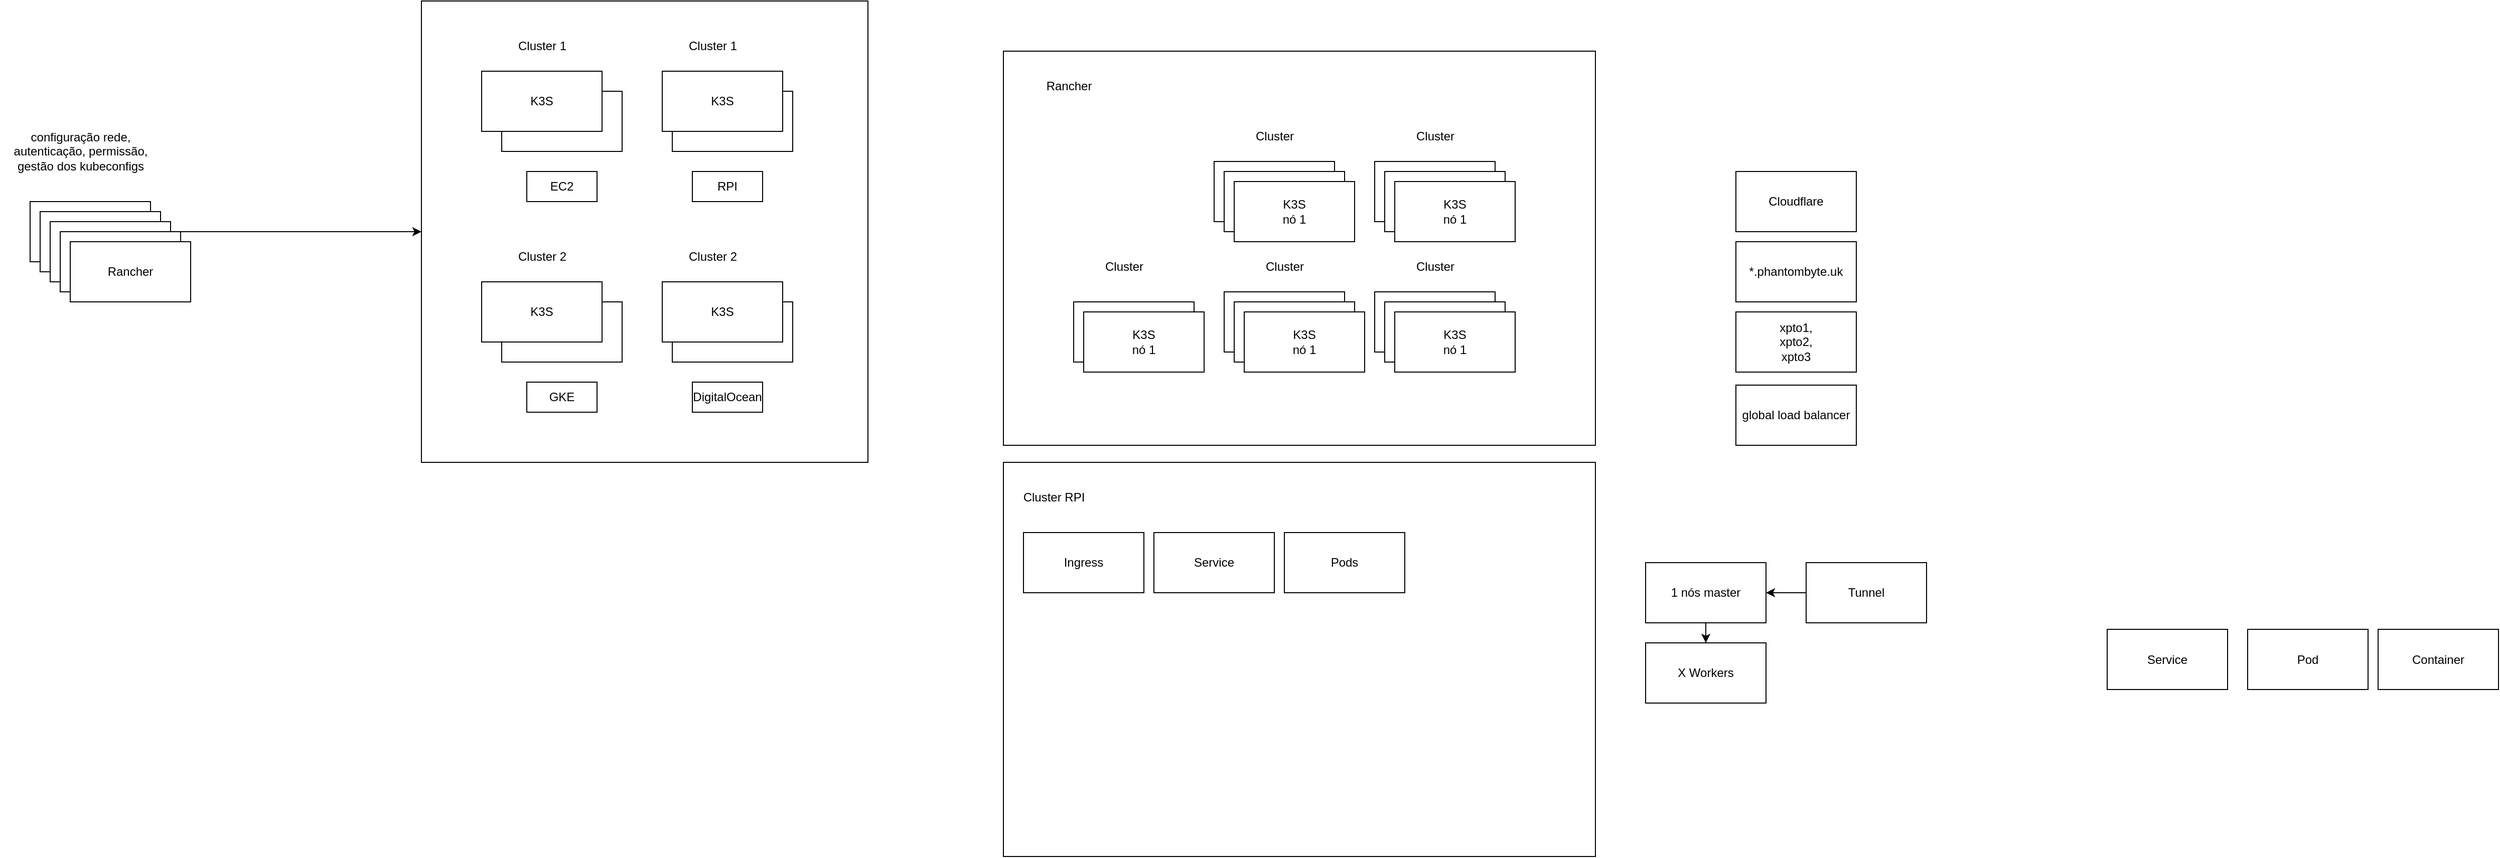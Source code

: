 <mxfile version="24.5.1" type="device">
  <diagram id="L6PCsKOrKIJcm6DnBDM5" name="Page-1">
    <mxGraphModel dx="3975" dy="1145" grid="1" gridSize="10" guides="1" tooltips="1" connect="1" arrows="1" fold="1" page="0" pageScale="1" pageWidth="850" pageHeight="1100" math="0" shadow="0">
      <root>
        <mxCell id="0" />
        <mxCell id="1" parent="0" />
        <mxCell id="6_IEjrvmjjVui2o0k0rT-67" value="" style="whiteSpace=wrap;html=1;" vertex="1" parent="1">
          <mxGeometry x="-1380" y="-80" width="445" height="460" as="geometry" />
        </mxCell>
        <mxCell id="6_IEjrvmjjVui2o0k0rT-33" value="" style="rounded=0;whiteSpace=wrap;html=1;" vertex="1" parent="1">
          <mxGeometry x="-800" y="380" width="590" height="393" as="geometry" />
        </mxCell>
        <mxCell id="6_IEjrvmjjVui2o0k0rT-2" value="K3S" style="rounded=0;whiteSpace=wrap;html=1;" vertex="1" parent="1">
          <mxGeometry x="-740" y="210" width="120" height="60" as="geometry" />
        </mxCell>
        <mxCell id="6_IEjrvmjjVui2o0k0rT-3" value="Cloudflare" style="rounded=0;whiteSpace=wrap;html=1;" vertex="1" parent="1">
          <mxGeometry x="-70" y="90" width="120" height="60" as="geometry" />
        </mxCell>
        <mxCell id="6_IEjrvmjjVui2o0k0rT-4" value="Ingress" style="rounded=0;whiteSpace=wrap;html=1;" vertex="1" parent="1">
          <mxGeometry x="-780" y="450" width="120" height="60" as="geometry" />
        </mxCell>
        <mxCell id="6_IEjrvmjjVui2o0k0rT-5" value="" style="rounded=0;whiteSpace=wrap;html=1;" vertex="1" parent="1">
          <mxGeometry x="-800" y="-30" width="590" height="393" as="geometry" />
        </mxCell>
        <mxCell id="6_IEjrvmjjVui2o0k0rT-6" value="Service" style="rounded=0;whiteSpace=wrap;html=1;" vertex="1" parent="1">
          <mxGeometry x="-650" y="450" width="120" height="60" as="geometry" />
        </mxCell>
        <mxCell id="6_IEjrvmjjVui2o0k0rT-7" value="Rancher" style="text;html=1;align=center;verticalAlign=middle;resizable=0;points=[];autosize=1;strokeColor=none;fillColor=none;" vertex="1" parent="1">
          <mxGeometry x="-770" y="-10" width="70" height="30" as="geometry" />
        </mxCell>
        <mxCell id="6_IEjrvmjjVui2o0k0rT-8" value="K3S" style="rounded=0;whiteSpace=wrap;html=1;" vertex="1" parent="1">
          <mxGeometry x="-730" y="220" width="120" height="60" as="geometry" />
        </mxCell>
        <mxCell id="6_IEjrvmjjVui2o0k0rT-9" value="K3S&lt;div&gt;nó 1&lt;/div&gt;" style="rounded=0;whiteSpace=wrap;html=1;" vertex="1" parent="1">
          <mxGeometry x="-720" y="230" width="120" height="60" as="geometry" />
        </mxCell>
        <mxCell id="6_IEjrvmjjVui2o0k0rT-11" value="Cluster" style="text;html=1;align=center;verticalAlign=middle;resizable=0;points=[];autosize=1;strokeColor=none;fillColor=none;" vertex="1" parent="1">
          <mxGeometry x="-710" y="170" width="60" height="30" as="geometry" />
        </mxCell>
        <mxCell id="6_IEjrvmjjVui2o0k0rT-12" value="K3S" style="rounded=0;whiteSpace=wrap;html=1;" vertex="1" parent="1">
          <mxGeometry x="-580" y="210" width="120" height="60" as="geometry" />
        </mxCell>
        <mxCell id="6_IEjrvmjjVui2o0k0rT-13" value="K3S" style="rounded=0;whiteSpace=wrap;html=1;" vertex="1" parent="1">
          <mxGeometry x="-570" y="220" width="120" height="60" as="geometry" />
        </mxCell>
        <mxCell id="6_IEjrvmjjVui2o0k0rT-14" value="K3S&lt;div&gt;nó 1&lt;/div&gt;" style="rounded=0;whiteSpace=wrap;html=1;" vertex="1" parent="1">
          <mxGeometry x="-560" y="230" width="120" height="60" as="geometry" />
        </mxCell>
        <mxCell id="6_IEjrvmjjVui2o0k0rT-15" value="Cluster" style="text;html=1;align=center;verticalAlign=middle;resizable=0;points=[];autosize=1;strokeColor=none;fillColor=none;" vertex="1" parent="1">
          <mxGeometry x="-550" y="170" width="60" height="30" as="geometry" />
        </mxCell>
        <mxCell id="6_IEjrvmjjVui2o0k0rT-16" value="K3S" style="rounded=0;whiteSpace=wrap;html=1;" vertex="1" parent="1">
          <mxGeometry x="-430" y="210" width="120" height="60" as="geometry" />
        </mxCell>
        <mxCell id="6_IEjrvmjjVui2o0k0rT-17" value="K3S" style="rounded=0;whiteSpace=wrap;html=1;" vertex="1" parent="1">
          <mxGeometry x="-420" y="220" width="120" height="60" as="geometry" />
        </mxCell>
        <mxCell id="6_IEjrvmjjVui2o0k0rT-18" value="K3S&lt;div&gt;nó 1&lt;/div&gt;" style="rounded=0;whiteSpace=wrap;html=1;" vertex="1" parent="1">
          <mxGeometry x="-410" y="230" width="120" height="60" as="geometry" />
        </mxCell>
        <mxCell id="6_IEjrvmjjVui2o0k0rT-19" value="Cluster" style="text;html=1;align=center;verticalAlign=middle;resizable=0;points=[];autosize=1;strokeColor=none;fillColor=none;" vertex="1" parent="1">
          <mxGeometry x="-400" y="170" width="60" height="30" as="geometry" />
        </mxCell>
        <mxCell id="6_IEjrvmjjVui2o0k0rT-20" value="K3S" style="rounded=0;whiteSpace=wrap;html=1;" vertex="1" parent="1">
          <mxGeometry x="-430" y="80" width="120" height="60" as="geometry" />
        </mxCell>
        <mxCell id="6_IEjrvmjjVui2o0k0rT-21" value="K3S" style="rounded=0;whiteSpace=wrap;html=1;" vertex="1" parent="1">
          <mxGeometry x="-420" y="90" width="120" height="60" as="geometry" />
        </mxCell>
        <mxCell id="6_IEjrvmjjVui2o0k0rT-22" value="K3S&lt;div&gt;nó 1&lt;/div&gt;" style="rounded=0;whiteSpace=wrap;html=1;" vertex="1" parent="1">
          <mxGeometry x="-410" y="100" width="120" height="60" as="geometry" />
        </mxCell>
        <mxCell id="6_IEjrvmjjVui2o0k0rT-23" value="Cluster" style="text;html=1;align=center;verticalAlign=middle;resizable=0;points=[];autosize=1;strokeColor=none;fillColor=none;" vertex="1" parent="1">
          <mxGeometry x="-400" y="40" width="60" height="30" as="geometry" />
        </mxCell>
        <mxCell id="6_IEjrvmjjVui2o0k0rT-24" value="K3S" style="rounded=0;whiteSpace=wrap;html=1;" vertex="1" parent="1">
          <mxGeometry x="-590" y="80" width="120" height="60" as="geometry" />
        </mxCell>
        <mxCell id="6_IEjrvmjjVui2o0k0rT-25" value="K3S" style="rounded=0;whiteSpace=wrap;html=1;" vertex="1" parent="1">
          <mxGeometry x="-580" y="90" width="120" height="60" as="geometry" />
        </mxCell>
        <mxCell id="6_IEjrvmjjVui2o0k0rT-26" value="K3S&lt;div&gt;nó 1&lt;/div&gt;" style="rounded=0;whiteSpace=wrap;html=1;" vertex="1" parent="1">
          <mxGeometry x="-570" y="100" width="120" height="60" as="geometry" />
        </mxCell>
        <mxCell id="6_IEjrvmjjVui2o0k0rT-27" value="Cluster" style="text;html=1;align=center;verticalAlign=middle;resizable=0;points=[];autosize=1;strokeColor=none;fillColor=none;" vertex="1" parent="1">
          <mxGeometry x="-560" y="40" width="60" height="30" as="geometry" />
        </mxCell>
        <mxCell id="6_IEjrvmjjVui2o0k0rT-28" value="K3S" style="rounded=0;whiteSpace=wrap;html=1;" vertex="1" parent="1">
          <mxGeometry x="-1130" y="10" width="120" height="60" as="geometry" />
        </mxCell>
        <mxCell id="6_IEjrvmjjVui2o0k0rT-29" value="K3S" style="rounded=0;whiteSpace=wrap;html=1;" vertex="1" parent="1">
          <mxGeometry x="-1140" y="-10" width="120" height="60" as="geometry" />
        </mxCell>
        <mxCell id="6_IEjrvmjjVui2o0k0rT-31" value="Cluster 1" style="text;html=1;align=center;verticalAlign=middle;resizable=0;points=[];autosize=1;strokeColor=none;fillColor=none;" vertex="1" parent="1">
          <mxGeometry x="-1125" y="-50" width="70" height="30" as="geometry" />
        </mxCell>
        <mxCell id="6_IEjrvmjjVui2o0k0rT-34" value="Cluster RPI" style="text;html=1;align=center;verticalAlign=middle;resizable=0;points=[];autosize=1;strokeColor=none;fillColor=none;" vertex="1" parent="1">
          <mxGeometry x="-790" y="400" width="80" height="30" as="geometry" />
        </mxCell>
        <mxCell id="6_IEjrvmjjVui2o0k0rT-36" value="Pods" style="rounded=0;whiteSpace=wrap;html=1;" vertex="1" parent="1">
          <mxGeometry x="-520" y="450" width="120" height="60" as="geometry" />
        </mxCell>
        <mxCell id="6_IEjrvmjjVui2o0k0rT-51" style="edgeStyle=orthogonalEdgeStyle;rounded=0;orthogonalLoop=1;jettySize=auto;html=1;" edge="1" parent="1" source="6_IEjrvmjjVui2o0k0rT-37" target="6_IEjrvmjjVui2o0k0rT-48">
          <mxGeometry relative="1" as="geometry" />
        </mxCell>
        <mxCell id="6_IEjrvmjjVui2o0k0rT-37" value="1 nós master" style="rounded=0;whiteSpace=wrap;html=1;" vertex="1" parent="1">
          <mxGeometry x="-160" y="480" width="120" height="60" as="geometry" />
        </mxCell>
        <mxCell id="6_IEjrvmjjVui2o0k0rT-38" value="Service" style="rounded=0;whiteSpace=wrap;html=1;" vertex="1" parent="1">
          <mxGeometry x="300" y="546.5" width="120" height="60" as="geometry" />
        </mxCell>
        <mxCell id="6_IEjrvmjjVui2o0k0rT-39" value="Pod" style="rounded=0;whiteSpace=wrap;html=1;" vertex="1" parent="1">
          <mxGeometry x="440" y="546.5" width="120" height="60" as="geometry" />
        </mxCell>
        <mxCell id="6_IEjrvmjjVui2o0k0rT-40" value="Container" style="rounded=0;whiteSpace=wrap;html=1;" vertex="1" parent="1">
          <mxGeometry x="570" y="546.5" width="120" height="60" as="geometry" />
        </mxCell>
        <mxCell id="6_IEjrvmjjVui2o0k0rT-42" value="*.phantombyte.uk" style="whiteSpace=wrap;html=1;" vertex="1" parent="1">
          <mxGeometry x="-70" y="160" width="120" height="60" as="geometry" />
        </mxCell>
        <mxCell id="6_IEjrvmjjVui2o0k0rT-43" value="xpto1,&lt;div&gt;xpto2,&lt;/div&gt;&lt;div&gt;xpto3&lt;/div&gt;" style="whiteSpace=wrap;html=1;" vertex="1" parent="1">
          <mxGeometry x="-70" y="230" width="120" height="60" as="geometry" />
        </mxCell>
        <mxCell id="6_IEjrvmjjVui2o0k0rT-46" value="global load balancer" style="whiteSpace=wrap;html=1;" vertex="1" parent="1">
          <mxGeometry x="-70" y="303" width="120" height="60" as="geometry" />
        </mxCell>
        <mxCell id="6_IEjrvmjjVui2o0k0rT-48" value="X Workers" style="rounded=0;whiteSpace=wrap;html=1;" vertex="1" parent="1">
          <mxGeometry x="-160" y="560" width="120" height="60" as="geometry" />
        </mxCell>
        <mxCell id="6_IEjrvmjjVui2o0k0rT-50" style="edgeStyle=orthogonalEdgeStyle;rounded=0;orthogonalLoop=1;jettySize=auto;html=1;entryX=1;entryY=0.5;entryDx=0;entryDy=0;" edge="1" parent="1" source="6_IEjrvmjjVui2o0k0rT-49" target="6_IEjrvmjjVui2o0k0rT-37">
          <mxGeometry relative="1" as="geometry" />
        </mxCell>
        <mxCell id="6_IEjrvmjjVui2o0k0rT-49" value="Tunnel" style="whiteSpace=wrap;html=1;" vertex="1" parent="1">
          <mxGeometry y="480" width="120" height="60" as="geometry" />
        </mxCell>
        <mxCell id="6_IEjrvmjjVui2o0k0rT-52" value="K3S" style="rounded=0;whiteSpace=wrap;html=1;" vertex="1" parent="1">
          <mxGeometry x="-1300" y="10" width="120" height="60" as="geometry" />
        </mxCell>
        <mxCell id="6_IEjrvmjjVui2o0k0rT-53" value="K3S" style="rounded=0;whiteSpace=wrap;html=1;" vertex="1" parent="1">
          <mxGeometry x="-1320" y="-10" width="120" height="60" as="geometry" />
        </mxCell>
        <mxCell id="6_IEjrvmjjVui2o0k0rT-54" value="Cluster 1" style="text;html=1;align=center;verticalAlign=middle;resizable=0;points=[];autosize=1;strokeColor=none;fillColor=none;" vertex="1" parent="1">
          <mxGeometry x="-1295" y="-50" width="70" height="30" as="geometry" />
        </mxCell>
        <mxCell id="6_IEjrvmjjVui2o0k0rT-55" value="EC2" style="whiteSpace=wrap;html=1;" vertex="1" parent="1">
          <mxGeometry x="-1275" y="90" width="70" height="30" as="geometry" />
        </mxCell>
        <mxCell id="6_IEjrvmjjVui2o0k0rT-57" value="RPI" style="whiteSpace=wrap;html=1;" vertex="1" parent="1">
          <mxGeometry x="-1110" y="90" width="70" height="30" as="geometry" />
        </mxCell>
        <mxCell id="6_IEjrvmjjVui2o0k0rT-68" style="edgeStyle=orthogonalEdgeStyle;rounded=0;orthogonalLoop=1;jettySize=auto;html=1;entryX=0;entryY=0.5;entryDx=0;entryDy=0;" edge="1" parent="1" source="6_IEjrvmjjVui2o0k0rT-58" target="6_IEjrvmjjVui2o0k0rT-67">
          <mxGeometry relative="1" as="geometry" />
        </mxCell>
        <mxCell id="6_IEjrvmjjVui2o0k0rT-58" value="Rancher" style="whiteSpace=wrap;html=1;" vertex="1" parent="1">
          <mxGeometry x="-1770" y="120" width="120" height="60" as="geometry" />
        </mxCell>
        <mxCell id="6_IEjrvmjjVui2o0k0rT-59" value="K3S" style="rounded=0;whiteSpace=wrap;html=1;" vertex="1" parent="1">
          <mxGeometry x="-1130" y="220" width="120" height="60" as="geometry" />
        </mxCell>
        <mxCell id="6_IEjrvmjjVui2o0k0rT-60" value="K3S" style="rounded=0;whiteSpace=wrap;html=1;" vertex="1" parent="1">
          <mxGeometry x="-1140" y="200" width="120" height="60" as="geometry" />
        </mxCell>
        <mxCell id="6_IEjrvmjjVui2o0k0rT-61" value="Cluster 2" style="text;html=1;align=center;verticalAlign=middle;resizable=0;points=[];autosize=1;strokeColor=none;fillColor=none;" vertex="1" parent="1">
          <mxGeometry x="-1125" y="160" width="70" height="30" as="geometry" />
        </mxCell>
        <mxCell id="6_IEjrvmjjVui2o0k0rT-62" value="K3S" style="rounded=0;whiteSpace=wrap;html=1;" vertex="1" parent="1">
          <mxGeometry x="-1300" y="220" width="120" height="60" as="geometry" />
        </mxCell>
        <mxCell id="6_IEjrvmjjVui2o0k0rT-63" value="K3S" style="rounded=0;whiteSpace=wrap;html=1;" vertex="1" parent="1">
          <mxGeometry x="-1320" y="200" width="120" height="60" as="geometry" />
        </mxCell>
        <mxCell id="6_IEjrvmjjVui2o0k0rT-64" value="Cluster 2" style="text;html=1;align=center;verticalAlign=middle;resizable=0;points=[];autosize=1;strokeColor=none;fillColor=none;" vertex="1" parent="1">
          <mxGeometry x="-1295" y="160" width="70" height="30" as="geometry" />
        </mxCell>
        <mxCell id="6_IEjrvmjjVui2o0k0rT-65" value="GKE" style="whiteSpace=wrap;html=1;" vertex="1" parent="1">
          <mxGeometry x="-1275" y="300" width="70" height="30" as="geometry" />
        </mxCell>
        <mxCell id="6_IEjrvmjjVui2o0k0rT-66" value="DigitalOcean" style="whiteSpace=wrap;html=1;" vertex="1" parent="1">
          <mxGeometry x="-1110" y="300" width="70" height="30" as="geometry" />
        </mxCell>
        <mxCell id="6_IEjrvmjjVui2o0k0rT-69" value="configuração rede,&lt;div&gt;autenticação, permissão,&lt;/div&gt;&lt;div&gt;gestão dos kubeconfigs&lt;/div&gt;" style="text;html=1;align=center;verticalAlign=middle;resizable=0;points=[];autosize=1;strokeColor=none;fillColor=none;" vertex="1" parent="1">
          <mxGeometry x="-1800" y="40" width="160" height="60" as="geometry" />
        </mxCell>
        <mxCell id="6_IEjrvmjjVui2o0k0rT-70" value="Rancher" style="whiteSpace=wrap;html=1;" vertex="1" parent="1">
          <mxGeometry x="-1760" y="130" width="120" height="60" as="geometry" />
        </mxCell>
        <mxCell id="6_IEjrvmjjVui2o0k0rT-71" value="Rancher" style="whiteSpace=wrap;html=1;" vertex="1" parent="1">
          <mxGeometry x="-1750" y="140" width="120" height="60" as="geometry" />
        </mxCell>
        <mxCell id="6_IEjrvmjjVui2o0k0rT-72" value="Rancher" style="whiteSpace=wrap;html=1;" vertex="1" parent="1">
          <mxGeometry x="-1740" y="150" width="120" height="60" as="geometry" />
        </mxCell>
        <mxCell id="6_IEjrvmjjVui2o0k0rT-73" value="Rancher" style="whiteSpace=wrap;html=1;" vertex="1" parent="1">
          <mxGeometry x="-1730" y="160" width="120" height="60" as="geometry" />
        </mxCell>
      </root>
    </mxGraphModel>
  </diagram>
</mxfile>
